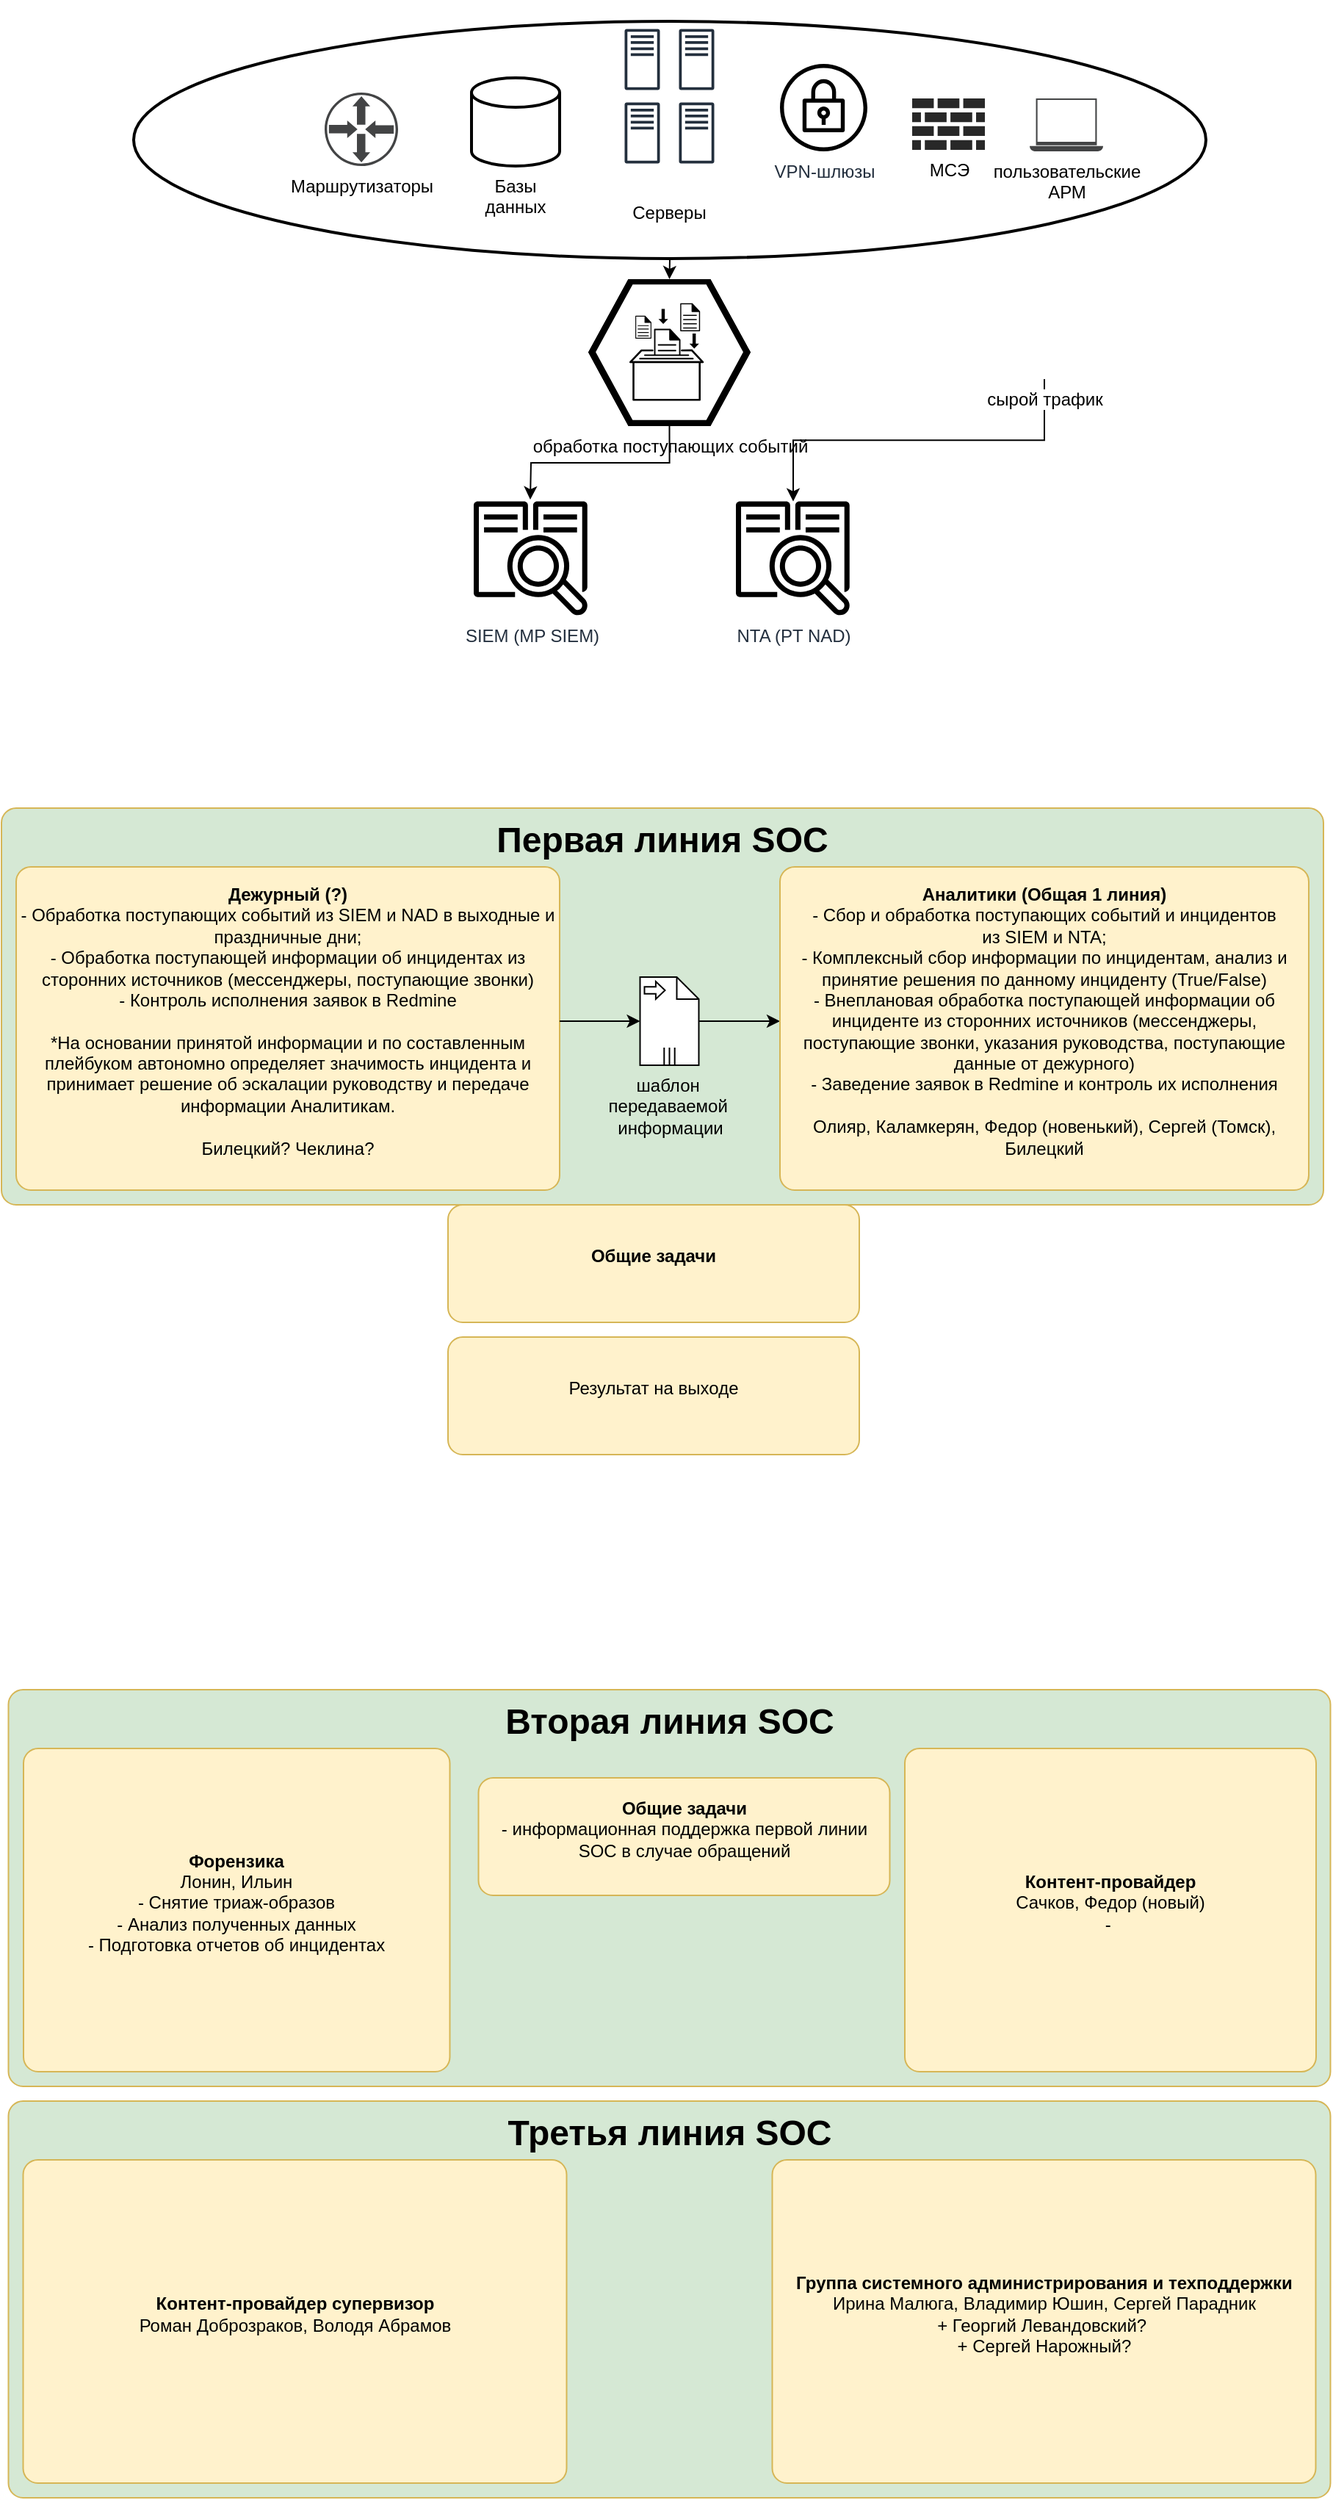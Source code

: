 <mxfile version="24.6.3" type="github">
  <diagram name="Страница — 1" id="ugy7VfHNkBleF3peXNF8">
    <mxGraphModel dx="2055" dy="827" grid="1" gridSize="10" guides="1" tooltips="1" connect="1" arrows="1" fold="1" page="1" pageScale="1" pageWidth="827" pageHeight="1169" math="0" shadow="0">
      <root>
        <mxCell id="0" />
        <mxCell id="1" parent="0" />
        <mxCell id="OxjmkjpyfxpesBSkSNJz-11" value="&lt;h1&gt;Первая линия SOC&lt;/h1&gt;&lt;div&gt;&lt;br&gt;&lt;/div&gt;&lt;div&gt;&lt;br&gt;&lt;/div&gt;&lt;div&gt;&lt;br&gt;&lt;/div&gt;&lt;div&gt;&lt;br&gt;&lt;/div&gt;&lt;div&gt;&lt;br&gt;&lt;/div&gt;&lt;div&gt;&lt;br&gt;&lt;/div&gt;&lt;div&gt;&lt;br&gt;&lt;/div&gt;&lt;div&gt;&lt;br&gt;&lt;/div&gt;&lt;div&gt;&lt;br&gt;&lt;/div&gt;&lt;div&gt;&lt;br&gt;&lt;/div&gt;&lt;div&gt;&lt;br&gt;&lt;/div&gt;&lt;div&gt;&lt;br&gt;&lt;/div&gt;&lt;div&gt;&lt;br&gt;&lt;/div&gt;&lt;div&gt;&lt;br&gt;&lt;/div&gt;&lt;div&gt;&lt;br&gt;&lt;/div&gt;" style="shape=mxgraph.mockup.containers.marginRect;rectMarginTop=10;strokeWidth=1;dashed=0;rounded=1;arcSize=5;recursiveResize=0;html=1;whiteSpace=wrap;fillColor=#D5E8D4;strokeColor=#d6b656;points=[[0,0.5,0,0,0],[0.5,0,0,0,0],[0.5,1,0,0,0],[1,0.5,0,0,0]];" vertex="1" parent="1">
          <mxGeometry x="-30" y="580" width="900" height="280" as="geometry" />
        </mxCell>
        <object label="" id="hCHluo2798_iAQItsM5X-23">
          <mxCell style="strokeWidth=2;html=1;shape=mxgraph.flowchart.start_1;whiteSpace=wrap;" parent="1" vertex="1">
            <mxGeometry x="60" y="54.5" width="730" height="161.5" as="geometry" />
          </mxCell>
        </object>
        <mxCell id="hCHluo2798_iAQItsM5X-13" value="Маршрутизаторы" style="sketch=0;pointerEvents=1;shadow=0;dashed=0;html=1;strokeColor=none;fillColor=#434445;aspect=fixed;labelPosition=center;verticalLabelPosition=bottom;verticalAlign=top;align=center;outlineConnect=0;shape=mxgraph.vvd.physical_upstream_router;" parent="1" vertex="1">
          <mxGeometry x="190" y="103" width="50" height="50" as="geometry" />
        </mxCell>
        <mxCell id="hCHluo2798_iAQItsM5X-17" value="МСЭ" style="verticalLabelPosition=bottom;sketch=0;html=1;fillColor=#282828;strokeColor=none;verticalAlign=top;pointerEvents=1;align=center;shape=mxgraph.cisco_safe.security_icons.firewall;" parent="1" vertex="1">
          <mxGeometry x="590" y="107" width="49.5" height="35" as="geometry" />
        </mxCell>
        <mxCell id="hCHluo2798_iAQItsM5X-19" value="пользовательские&lt;br&gt;АРМ" style="sketch=0;pointerEvents=1;shadow=0;dashed=0;html=1;strokeColor=none;fillColor=#434445;aspect=fixed;labelPosition=center;verticalLabelPosition=bottom;verticalAlign=top;align=center;outlineConnect=0;shape=mxgraph.vvd.laptop;" parent="1" vertex="1">
          <mxGeometry x="670" y="107" width="50" height="36" as="geometry" />
        </mxCell>
        <object label="Базы данных" id="hCHluo2798_iAQItsM5X-21">
          <mxCell style="strokeWidth=2;html=1;shape=mxgraph.flowchart.database;whiteSpace=wrap;verticalAlign=top;labelPosition=center;verticalLabelPosition=bottom;align=center;" parent="1" vertex="1">
            <mxGeometry x="290" y="93" width="60" height="60" as="geometry" />
          </mxCell>
        </object>
        <mxCell id="hCHluo2798_iAQItsM5X-26" value="Серверы" style="group;labelPosition=center;verticalLabelPosition=bottom;align=center;verticalAlign=top;horizontal=1;" parent="1" vertex="1" connectable="0">
          <mxGeometry x="394.25" y="40" width="61" height="131" as="geometry" />
        </mxCell>
        <mxCell id="hCHluo2798_iAQItsM5X-5" value="" style="sketch=0;outlineConnect=0;fontColor=#232F3E;gradientColor=none;fillColor=#232F3D;strokeColor=none;dashed=0;verticalLabelPosition=bottom;verticalAlign=top;align=center;html=1;fontSize=12;fontStyle=0;aspect=fixed;pointerEvents=1;shape=mxgraph.aws4.traditional_server;" parent="hCHluo2798_iAQItsM5X-26" vertex="1">
          <mxGeometry width="24" height="81" as="geometry" />
        </mxCell>
        <mxCell id="hCHluo2798_iAQItsM5X-6" value="" style="sketch=0;outlineConnect=0;fontColor=#232F3E;gradientColor=none;fillColor=#232F3D;strokeColor=none;dashed=0;verticalLabelPosition=bottom;verticalAlign=top;align=center;html=1;fontSize=12;fontStyle=0;aspect=fixed;pointerEvents=1;shape=mxgraph.aws4.traditional_server;" parent="hCHluo2798_iAQItsM5X-26" vertex="1">
          <mxGeometry x="37" width="24" height="81" as="geometry" />
        </mxCell>
        <mxCell id="hCHluo2798_iAQItsM5X-9" value="" style="sketch=0;outlineConnect=0;fontColor=#232F3E;gradientColor=none;fillColor=#232F3D;strokeColor=none;dashed=0;verticalLabelPosition=bottom;verticalAlign=top;align=center;html=1;fontSize=12;fontStyle=0;aspect=fixed;pointerEvents=1;shape=mxgraph.aws4.traditional_server;" parent="hCHluo2798_iAQItsM5X-26" vertex="1">
          <mxGeometry y="50" width="24" height="81" as="geometry" />
        </mxCell>
        <mxCell id="hCHluo2798_iAQItsM5X-12" value="" style="sketch=0;outlineConnect=0;fontColor=#232F3E;gradientColor=none;fillColor=#232F3D;strokeColor=none;dashed=0;verticalLabelPosition=bottom;verticalAlign=top;align=center;html=1;fontSize=12;fontStyle=0;aspect=fixed;pointerEvents=1;shape=mxgraph.aws4.traditional_server;" parent="hCHluo2798_iAQItsM5X-26" vertex="1">
          <mxGeometry x="37" y="50" width="24" height="81" as="geometry" />
        </mxCell>
        <mxCell id="hCHluo2798_iAQItsM5X-27" value="SIEM (MP SIEM)" style="sketch=0;outlineConnect=0;fontColor=#232F3E;gradientColor=none;fillColor=#000000;strokeColor=none;dashed=0;verticalLabelPosition=bottom;verticalAlign=top;align=center;html=1;fontSize=12;fontStyle=0;aspect=fixed;shape=mxgraph.aws4.application_discovery_service_aws_agentless_collector;" parent="1" vertex="1">
          <mxGeometry x="291.5" y="381" width="78" height="78" as="geometry" />
        </mxCell>
        <mxCell id="OxjmkjpyfxpesBSkSNJz-6" style="edgeStyle=orthogonalEdgeStyle;rounded=0;orthogonalLoop=1;jettySize=auto;html=1;exitX=0.5;exitY=1;exitDx=0;exitDy=0;exitPerimeter=0;" edge="1" parent="1" source="hCHluo2798_iAQItsM5X-28">
          <mxGeometry relative="1" as="geometry">
            <mxPoint x="330" y="380" as="targetPoint" />
          </mxGeometry>
        </mxCell>
        <mxCell id="hCHluo2798_iAQItsM5X-28" value="обработка поступающих событий" style="verticalLabelPosition=bottom;sketch=0;html=1;fillColor=#000000;strokeColor=#ffffff;verticalAlign=top;align=center;points=[[0,0.5,0],[0.125,0.25,0],[0.25,0,0],[0.5,0,0],[0.75,0,0],[0.875,0.25,0],[1,0.5,0],[0.875,0.75,0],[0.75,1,0],[0.5,1,0],[0.125,0.75,0]];pointerEvents=1;shape=mxgraph.cisco_safe.compositeIcon;bgIcon=mxgraph.cisco_safe.design.blank_device;resIcon=mxgraph.cisco_safe.design.log_collector_2;" parent="1" vertex="1">
          <mxGeometry x="369.5" y="230" width="110.5" height="100" as="geometry" />
        </mxCell>
        <mxCell id="OxjmkjpyfxpesBSkSNJz-9" style="edgeStyle=orthogonalEdgeStyle;rounded=0;orthogonalLoop=1;jettySize=auto;html=1;exitX=1;exitY=0.5;exitDx=0;exitDy=0;exitPerimeter=0;" edge="1" parent="1" source="hCHluo2798_iAQItsM5X-29" target="ZEuzd8GkMnFsRLekhKLp-20">
          <mxGeometry relative="1" as="geometry" />
        </mxCell>
        <mxCell id="hCHluo2798_iAQItsM5X-29" value="шаблон&amp;nbsp;&lt;div&gt;передаваемой&amp;nbsp;&lt;/div&gt;&lt;div&gt;информации&lt;/div&gt;" style="shape=mxgraph.bpmn.data;labelPosition=center;verticalLabelPosition=bottom;align=center;verticalAlign=top;size=15;html=1;bpmnTransferType=input;isCollection=1;points=[[0,0,0,0,0],[0,0,0,12.5,0],[0,0,0,25,0],[0,0,0,32.5,7.5],[0,0,0,40,15],[0,0.5,0,0,0],[0,1,0,0,0],[0.5,0,0,0,0],[0.5,1,0,0,0],[1,0.5,0,0,0],[1,1,0,0,0]];" parent="1" vertex="1">
          <mxGeometry x="404.75" y="705" width="40" height="60" as="geometry" />
        </mxCell>
        <mxCell id="hCHluo2798_iAQItsM5X-32" value="VPN-шлюзы" style="sketch=0;outlineConnect=0;fontColor=#232F3E;gradientColor=none;fillColor=#000000;strokeColor=none;dashed=0;verticalLabelPosition=bottom;verticalAlign=top;align=center;html=1;fontSize=12;fontStyle=0;aspect=fixed;pointerEvents=1;shape=mxgraph.aws4.vpn_gateway;" parent="1" vertex="1">
          <mxGeometry x="500" y="83.5" width="59.5" height="59.5" as="geometry" />
        </mxCell>
        <mxCell id="ZEuzd8GkMnFsRLekhKLp-20" value="&lt;b&gt;Аналитики (Общая 1 линия)&lt;/b&gt;&lt;div&gt;&lt;span style=&quot;background-color: initial;&quot;&gt;- Сбор и обработка поступающих событий и инцидентов &lt;br&gt;из SIEM и NTA;&lt;/span&gt;&lt;/div&gt;&lt;div&gt;- Комплексный сбор информации по инцидентам, анализ и принятие решения по данному инциденту (True/False)&lt;/div&gt;&lt;div&gt;&lt;div&gt;- Внеплановая обработка поступающей информации об инциденте из сторонних источников (мессенджеры, поступающие звонки, указания руководства, поступающие данные от дежурного)&lt;/div&gt;&lt;/div&gt;&lt;div&gt;- Заведение заявок в Redmine и контроль их исполнения&lt;/div&gt;&lt;div&gt;&lt;br&gt;&lt;/div&gt;&lt;div&gt;Олияр, Каламкерян, Федор (новенький), Сергей (Томск), Билецкий&lt;/div&gt;" style="shape=mxgraph.mockup.containers.marginRect;rectMarginTop=10;strokeWidth=1;dashed=0;rounded=1;arcSize=5;recursiveResize=0;html=1;whiteSpace=wrap;fillColor=#fff2cc;strokeColor=#d6b656;points=[[0,0.5,0,0,0],[0.5,0,0,0,0],[0.5,1,0,0,0],[1,0.5,0,0,0]];" parent="1" vertex="1">
          <mxGeometry x="500" y="620" width="360" height="230" as="geometry" />
        </mxCell>
        <mxCell id="OxjmkjpyfxpesBSkSNJz-2" value="NTA (PT NAD)" style="sketch=0;outlineConnect=0;fontColor=#232F3E;gradientColor=none;fillColor=#000000;strokeColor=none;dashed=0;verticalLabelPosition=bottom;verticalAlign=top;align=center;html=1;fontSize=12;fontStyle=0;aspect=fixed;shape=mxgraph.aws4.application_discovery_service_aws_agentless_collector;" vertex="1" parent="1">
          <mxGeometry x="470" y="381" width="78" height="78" as="geometry" />
        </mxCell>
        <mxCell id="OxjmkjpyfxpesBSkSNJz-4" value="&lt;b&gt;Дежурный (?)&lt;/b&gt;&lt;div&gt;- Обработка поступающих событий из SIEM и NAD в выходные и праздничные дни;&lt;br&gt;- Обработка поступающей информации об инцидентах из сторонних источников (мессенджеры, поступающие звонки&lt;span style=&quot;background-color: initial;&quot;&gt;)&lt;/span&gt;&lt;/div&gt;&lt;div&gt;&lt;span style=&quot;background-color: initial;&quot;&gt;- Контроль исполнения заявок в Redmine&lt;/span&gt;&lt;/div&gt;&lt;div&gt;&lt;br&gt;&lt;/div&gt;&lt;div&gt;*На основании принятой информации и по составленным плейбуком автономно определяет значимость инцидента и принимает решение об эскалации руководству и передаче информации Аналитикам.&lt;/div&gt;&lt;div&gt;&lt;br&gt;&lt;/div&gt;&lt;div&gt;Билецкий? Чеклина?&lt;/div&gt;" style="shape=mxgraph.mockup.containers.marginRect;rectMarginTop=10;strokeWidth=1;dashed=0;rounded=1;arcSize=5;recursiveResize=0;html=1;whiteSpace=wrap;fillColor=#fff2cc;strokeColor=#d6b656;points=[[0,0.5,0,0,0],[0.5,0,0,0,0],[0.5,1,0,0,0],[1,0.5,0,0,0]];" vertex="1" parent="1">
          <mxGeometry x="-20" y="620" width="370" height="230" as="geometry" />
        </mxCell>
        <mxCell id="OxjmkjpyfxpesBSkSNJz-5" style="edgeStyle=orthogonalEdgeStyle;rounded=0;orthogonalLoop=1;jettySize=auto;html=1;exitX=0.5;exitY=1;exitDx=0;exitDy=0;exitPerimeter=0;entryX=0.5;entryY=0;entryDx=0;entryDy=0;entryPerimeter=0;" edge="1" parent="1" source="hCHluo2798_iAQItsM5X-23" target="hCHluo2798_iAQItsM5X-28">
          <mxGeometry relative="1" as="geometry" />
        </mxCell>
        <mxCell id="OxjmkjpyfxpesBSkSNJz-10" style="edgeStyle=orthogonalEdgeStyle;rounded=0;orthogonalLoop=1;jettySize=auto;html=1;exitX=1;exitY=0.5;exitDx=0;exitDy=0;exitPerimeter=0;entryX=0;entryY=0.5;entryDx=0;entryDy=0;entryPerimeter=0;" edge="1" parent="1" source="OxjmkjpyfxpesBSkSNJz-4" target="hCHluo2798_iAQItsM5X-29">
          <mxGeometry relative="1" as="geometry" />
        </mxCell>
        <mxCell id="OxjmkjpyfxpesBSkSNJz-12" value="&lt;h1&gt;Вторая линия SOC&lt;/h1&gt;&lt;div&gt;&lt;br&gt;&lt;/div&gt;&lt;div&gt;&lt;br&gt;&lt;/div&gt;&lt;div&gt;&lt;br&gt;&lt;/div&gt;&lt;div&gt;&lt;br&gt;&lt;/div&gt;&lt;div&gt;&lt;br&gt;&lt;/div&gt;&lt;div&gt;&lt;br&gt;&lt;/div&gt;&lt;div&gt;&lt;br&gt;&lt;/div&gt;&lt;div&gt;&lt;br&gt;&lt;/div&gt;&lt;div&gt;&lt;br&gt;&lt;/div&gt;&lt;div&gt;&lt;br&gt;&lt;/div&gt;&lt;div&gt;&lt;br&gt;&lt;/div&gt;&lt;div&gt;&lt;br&gt;&lt;/div&gt;&lt;div&gt;&lt;br&gt;&lt;/div&gt;&lt;div&gt;&lt;br&gt;&lt;/div&gt;&lt;div&gt;&lt;br&gt;&lt;/div&gt;" style="shape=mxgraph.mockup.containers.marginRect;rectMarginTop=10;strokeWidth=1;dashed=0;rounded=1;arcSize=5;recursiveResize=0;html=1;whiteSpace=wrap;fillColor=#D5E8D4;strokeColor=#d6b656;points=[[0,0.5,0,0,0],[0.5,0,0,0,0],[0.5,1,0,0,0],[1,0.5,0,0,0]];" vertex="1" parent="1">
          <mxGeometry x="-25.25" y="1180" width="900" height="280" as="geometry" />
        </mxCell>
        <mxCell id="OxjmkjpyfxpesBSkSNJz-14" value="&lt;b&gt;Форензика&lt;/b&gt;&lt;div&gt;Лонин, Ильин&lt;/div&gt;&lt;div&gt;- Снятие триаж-образов&lt;/div&gt;&lt;div&gt;- Анализ полученных данных&lt;/div&gt;&lt;div&gt;- Подготовка отчетов об инцидентах&lt;/div&gt;" style="shape=mxgraph.mockup.containers.marginRect;rectMarginTop=10;strokeWidth=1;dashed=0;rounded=1;arcSize=5;recursiveResize=0;html=1;whiteSpace=wrap;fillColor=#fff2cc;strokeColor=#d6b656;points=[[0,0.5,0,0,0],[0.5,0,0,0,0],[0.5,1,0,0,0],[1,0.5,0,0,0]];" vertex="1" parent="1">
          <mxGeometry x="-15" y="1220" width="290.25" height="230" as="geometry" />
        </mxCell>
        <mxCell id="OxjmkjpyfxpesBSkSNJz-15" value="&lt;h1&gt;Третья линия SOC&lt;/h1&gt;&lt;div&gt;&lt;br&gt;&lt;/div&gt;&lt;div&gt;&lt;br&gt;&lt;/div&gt;&lt;div&gt;&lt;br&gt;&lt;/div&gt;&lt;div&gt;&lt;br&gt;&lt;/div&gt;&lt;div&gt;&lt;br&gt;&lt;/div&gt;&lt;div&gt;&lt;br&gt;&lt;/div&gt;&lt;div&gt;&lt;br&gt;&lt;/div&gt;&lt;div&gt;&lt;br&gt;&lt;/div&gt;&lt;div&gt;&lt;br&gt;&lt;/div&gt;&lt;div&gt;&lt;br&gt;&lt;/div&gt;&lt;div&gt;&lt;br&gt;&lt;/div&gt;&lt;div&gt;&lt;br&gt;&lt;/div&gt;&lt;div&gt;&lt;br&gt;&lt;/div&gt;&lt;div&gt;&lt;br&gt;&lt;/div&gt;&lt;div&gt;&lt;br&gt;&lt;/div&gt;" style="shape=mxgraph.mockup.containers.marginRect;rectMarginTop=10;strokeWidth=1;dashed=0;rounded=1;arcSize=5;recursiveResize=0;html=1;whiteSpace=wrap;fillColor=#D5E8D4;strokeColor=#d6b656;points=[[0,0.5,0,0,0],[0.5,0,0,0,0],[0.5,1,0,0,0],[1,0.5,0,0,0]];" vertex="1" parent="1">
          <mxGeometry x="-25.25" y="1460" width="900" height="280" as="geometry" />
        </mxCell>
        <mxCell id="OxjmkjpyfxpesBSkSNJz-16" value="&lt;b&gt;Контент-провайдер супервизор&lt;/b&gt;&lt;div&gt;Роман Доброзраков, Володя Абрамов&lt;/div&gt;" style="shape=mxgraph.mockup.containers.marginRect;rectMarginTop=10;strokeWidth=1;dashed=0;rounded=1;arcSize=5;recursiveResize=0;html=1;whiteSpace=wrap;fillColor=#fff2cc;strokeColor=#d6b656;points=[[0,0.5,0,0,0],[0.5,0,0,0,0],[0.5,1,0,0,0],[1,0.5,0,0,0]];" vertex="1" parent="1">
          <mxGeometry x="-15.25" y="1500" width="370" height="230" as="geometry" />
        </mxCell>
        <mxCell id="OxjmkjpyfxpesBSkSNJz-17" value="&lt;b&gt;Контент-провайдер&lt;/b&gt;&lt;div&gt;Сачков, Федор (новый)&lt;/div&gt;&lt;div&gt;-&amp;nbsp;&lt;/div&gt;" style="shape=mxgraph.mockup.containers.marginRect;rectMarginTop=10;strokeWidth=1;dashed=0;rounded=1;arcSize=5;recursiveResize=0;html=1;whiteSpace=wrap;fillColor=#fff2cc;strokeColor=#d6b656;points=[[0,0.5,0,0,0],[0.5,0,0,0,0],[0.5,1,0,0,0],[1,0.5,0,0,0]];" vertex="1" parent="1">
          <mxGeometry x="585" y="1220" width="280" height="230" as="geometry" />
        </mxCell>
        <mxCell id="OxjmkjpyfxpesBSkSNJz-18" value="&lt;b&gt;Группа системного администрирования и техподдержки&lt;/b&gt;&lt;div&gt;Ирина Малюга, Владимир Юшин, Сергей Парадник&lt;br&gt;+ Георгий Левандовский?&amp;nbsp;&lt;br&gt;+ Сергей Нарожный?&lt;/div&gt;" style="shape=mxgraph.mockup.containers.marginRect;rectMarginTop=10;strokeWidth=1;dashed=0;rounded=1;arcSize=5;recursiveResize=0;html=1;whiteSpace=wrap;fillColor=#fff2cc;strokeColor=#d6b656;points=[[0,0.5,0,0,0],[0.5,0,0,0,0],[0.5,1,0,0,0],[1,0.5,0,0,0]];" vertex="1" parent="1">
          <mxGeometry x="494.75" y="1500" width="370" height="230" as="geometry" />
        </mxCell>
        <mxCell id="OxjmkjpyfxpesBSkSNJz-19" value="&lt;b&gt;Общие задачи&lt;/b&gt;&lt;div&gt;- информационная поддержка первой линии SOC в случае обращений&lt;/div&gt;" style="shape=mxgraph.mockup.containers.marginRect;rectMarginTop=10;strokeWidth=1;dashed=0;rounded=1;arcSize=5;recursiveResize=0;html=1;whiteSpace=wrap;fillColor=#fff2cc;strokeColor=#d6b656;points=[[0,0.5,0,0,0],[0.5,0,0,0,0],[0.5,1,0,0,0],[1,0.5,0,0,0]];" vertex="1" parent="1">
          <mxGeometry x="294.75" y="1240" width="280" height="90" as="geometry" />
        </mxCell>
        <mxCell id="OxjmkjpyfxpesBSkSNJz-20" value="&lt;b&gt;Общие задачи&lt;/b&gt;" style="shape=mxgraph.mockup.containers.marginRect;rectMarginTop=10;strokeWidth=1;dashed=0;rounded=1;arcSize=5;recursiveResize=0;html=1;whiteSpace=wrap;fillColor=#fff2cc;strokeColor=#d6b656;points=[[0,0.5,0,0,0],[0.5,0,0,0,0],[0.5,1,0,0,0],[1,0.5,0,0,0]];" vertex="1" parent="1">
          <mxGeometry x="274" y="850" width="280" height="90" as="geometry" />
        </mxCell>
        <mxCell id="OxjmkjpyfxpesBSkSNJz-21" value="Результат на выходе" style="shape=mxgraph.mockup.containers.marginRect;rectMarginTop=10;strokeWidth=1;dashed=0;rounded=1;arcSize=5;recursiveResize=0;html=1;whiteSpace=wrap;fillColor=#fff2cc;strokeColor=#d6b656;points=[[0,0.5,0,0,0],[0.5,0,0,0,0],[0.5,1,0,0,0],[1,0.5,0,0,0]];" vertex="1" parent="1">
          <mxGeometry x="274" y="940" width="280" height="90" as="geometry" />
        </mxCell>
        <mxCell id="OxjmkjpyfxpesBSkSNJz-23" style="edgeStyle=orthogonalEdgeStyle;rounded=0;orthogonalLoop=1;jettySize=auto;html=1;exitX=0.5;exitY=1;exitDx=0;exitDy=0;" edge="1" parent="1" source="OxjmkjpyfxpesBSkSNJz-22" target="OxjmkjpyfxpesBSkSNJz-2">
          <mxGeometry relative="1" as="geometry" />
        </mxCell>
        <mxCell id="OxjmkjpyfxpesBSkSNJz-22" value="сырой трафик" style="shape=image;html=1;verticalAlign=top;verticalLabelPosition=bottom;labelBackgroundColor=#ffffff;imageAspect=0;aspect=fixed;image=https://cdn1.iconfinder.com/data/icons/icons-for-a-site-1/64/advantage_cloud-128.png" vertex="1" parent="1">
          <mxGeometry x="646" y="230" width="68" height="68" as="geometry" />
        </mxCell>
      </root>
    </mxGraphModel>
  </diagram>
</mxfile>
